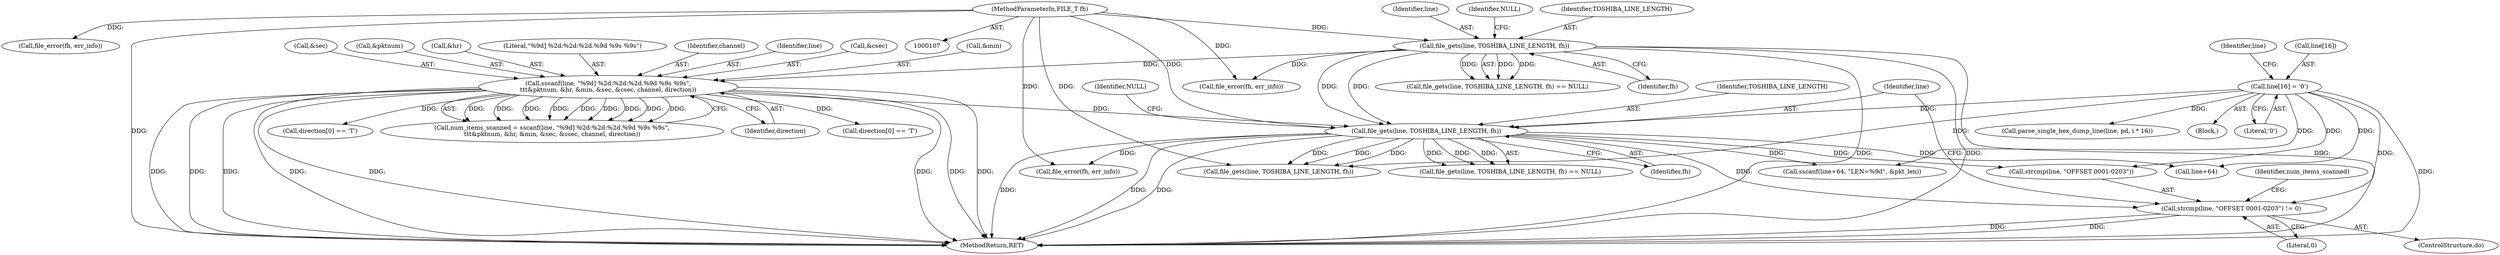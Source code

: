 digraph "0_wireshark_5efb45231671baa2db2011d8f67f9d6e72bc455b@API" {
"1000226" [label="(Call,strcmp(line, \"OFFSET 0001-0203\") != 0)"];
"1000221" [label="(Call,line[16] = '\0')"];
"1000197" [label="(Call,file_gets(line, TOSHIBA_LINE_LENGTH, fh))"];
"1000162" [label="(Call,sscanf(line, \"%9d] %2d:%2d:%2d.%9d %9s %9s\",\n\t\t\t&pktnum, &hr, &min, &sec, &csec, channel, direction))"];
"1000136" [label="(Call,file_gets(line, TOSHIBA_LINE_LENGTH, fh))"];
"1000108" [label="(MethodParameterIn,FILE_T fh)"];
"1000145" [label="(Call,file_error(fh, err_info))"];
"1000222" [label="(Call,line[16])"];
"1000206" [label="(Call,file_error(fh, err_info))"];
"1000420" [label="(Call,file_error(fh, err_info))"];
"1000221" [label="(Call,line[16] = '\0')"];
"1000162" [label="(Call,sscanf(line, \"%9d] %2d:%2d:%2d.%9d %9s %9s\",\n\t\t\t&pktnum, &hr, &min, &sec, &csec, channel, direction))"];
"1000137" [label="(Identifier,line)"];
"1000175" [label="(Identifier,channel)"];
"1000140" [label="(Identifier,NULL)"];
"1000233" [label="(Call,sscanf(line+64, \"LEN=%9d\", &pkt_len))"];
"1000163" [label="(Identifier,line)"];
"1000173" [label="(Call,&csec)"];
"1000228" [label="(Identifier,line)"];
"1000108" [label="(MethodParameterIn,FILE_T fh)"];
"1000171" [label="(Call,&sec)"];
"1000230" [label="(Literal,0)"];
"1000232" [label="(Identifier,num_items_scanned)"];
"1000227" [label="(Call,strcmp(line, \"OFFSET 0001-0203\"))"];
"1000201" [label="(Identifier,NULL)"];
"1000160" [label="(Call,num_items_scanned = sscanf(line, \"%9d] %2d:%2d:%2d.%9d %9s %9s\",\n\t\t\t&pktnum, &hr, &min, &sec, &csec, channel, direction))"];
"1000196" [label="(Call,file_gets(line, TOSHIBA_LINE_LENGTH, fh) == NULL)"];
"1000437" [label="(Call,parse_single_hex_dump_line(line, pd, i * 16))"];
"1000200" [label="(Identifier,fh)"];
"1000194" [label="(Block,)"];
"1000169" [label="(Call,&min)"];
"1000135" [label="(Call,file_gets(line, TOSHIBA_LINE_LENGTH, fh) == NULL)"];
"1000139" [label="(Identifier,fh)"];
"1000199" [label="(Identifier,TOSHIBA_LINE_LENGTH)"];
"1000136" [label="(Call,file_gets(line, TOSHIBA_LINE_LENGTH, fh))"];
"1000176" [label="(Identifier,direction)"];
"1000165" [label="(Call,&pktnum)"];
"1000352" [label="(Call,direction[0] == 'T')"];
"1000225" [label="(Literal,'\0')"];
"1000167" [label="(Call,&hr)"];
"1000457" [label="(MethodReturn,RET)"];
"1000164" [label="(Literal,\"%9d] %2d:%2d:%2d.%9d %9s %9s\")"];
"1000234" [label="(Call,line+64)"];
"1000198" [label="(Identifier,line)"];
"1000411" [label="(Call,file_gets(line, TOSHIBA_LINE_LENGTH, fh))"];
"1000138" [label="(Identifier,TOSHIBA_LINE_LENGTH)"];
"1000226" [label="(Call,strcmp(line, \"OFFSET 0001-0203\") != 0)"];
"1000197" [label="(Call,file_gets(line, TOSHIBA_LINE_LENGTH, fh))"];
"1000319" [label="(Call,direction[0] == 'T')"];
"1000193" [label="(ControlStructure,do)"];
"1000226" -> "1000193"  [label="AST: "];
"1000226" -> "1000230"  [label="CFG: "];
"1000227" -> "1000226"  [label="AST: "];
"1000230" -> "1000226"  [label="AST: "];
"1000198" -> "1000226"  [label="CFG: "];
"1000232" -> "1000226"  [label="CFG: "];
"1000226" -> "1000457"  [label="DDG: "];
"1000226" -> "1000457"  [label="DDG: "];
"1000221" -> "1000226"  [label="DDG: "];
"1000197" -> "1000226"  [label="DDG: "];
"1000221" -> "1000194"  [label="AST: "];
"1000221" -> "1000225"  [label="CFG: "];
"1000222" -> "1000221"  [label="AST: "];
"1000225" -> "1000221"  [label="AST: "];
"1000228" -> "1000221"  [label="CFG: "];
"1000221" -> "1000457"  [label="DDG: "];
"1000221" -> "1000197"  [label="DDG: "];
"1000221" -> "1000227"  [label="DDG: "];
"1000221" -> "1000233"  [label="DDG: "];
"1000221" -> "1000234"  [label="DDG: "];
"1000221" -> "1000411"  [label="DDG: "];
"1000221" -> "1000437"  [label="DDG: "];
"1000197" -> "1000196"  [label="AST: "];
"1000197" -> "1000200"  [label="CFG: "];
"1000198" -> "1000197"  [label="AST: "];
"1000199" -> "1000197"  [label="AST: "];
"1000200" -> "1000197"  [label="AST: "];
"1000201" -> "1000197"  [label="CFG: "];
"1000197" -> "1000457"  [label="DDG: "];
"1000197" -> "1000457"  [label="DDG: "];
"1000197" -> "1000457"  [label="DDG: "];
"1000197" -> "1000196"  [label="DDG: "];
"1000197" -> "1000196"  [label="DDG: "];
"1000197" -> "1000196"  [label="DDG: "];
"1000162" -> "1000197"  [label="DDG: "];
"1000136" -> "1000197"  [label="DDG: "];
"1000136" -> "1000197"  [label="DDG: "];
"1000108" -> "1000197"  [label="DDG: "];
"1000197" -> "1000206"  [label="DDG: "];
"1000197" -> "1000227"  [label="DDG: "];
"1000197" -> "1000233"  [label="DDG: "];
"1000197" -> "1000234"  [label="DDG: "];
"1000197" -> "1000411"  [label="DDG: "];
"1000197" -> "1000411"  [label="DDG: "];
"1000197" -> "1000411"  [label="DDG: "];
"1000162" -> "1000160"  [label="AST: "];
"1000162" -> "1000176"  [label="CFG: "];
"1000163" -> "1000162"  [label="AST: "];
"1000164" -> "1000162"  [label="AST: "];
"1000165" -> "1000162"  [label="AST: "];
"1000167" -> "1000162"  [label="AST: "];
"1000169" -> "1000162"  [label="AST: "];
"1000171" -> "1000162"  [label="AST: "];
"1000173" -> "1000162"  [label="AST: "];
"1000175" -> "1000162"  [label="AST: "];
"1000176" -> "1000162"  [label="AST: "];
"1000160" -> "1000162"  [label="CFG: "];
"1000162" -> "1000457"  [label="DDG: "];
"1000162" -> "1000457"  [label="DDG: "];
"1000162" -> "1000457"  [label="DDG: "];
"1000162" -> "1000457"  [label="DDG: "];
"1000162" -> "1000457"  [label="DDG: "];
"1000162" -> "1000457"  [label="DDG: "];
"1000162" -> "1000457"  [label="DDG: "];
"1000162" -> "1000457"  [label="DDG: "];
"1000162" -> "1000160"  [label="DDG: "];
"1000162" -> "1000160"  [label="DDG: "];
"1000162" -> "1000160"  [label="DDG: "];
"1000162" -> "1000160"  [label="DDG: "];
"1000162" -> "1000160"  [label="DDG: "];
"1000162" -> "1000160"  [label="DDG: "];
"1000162" -> "1000160"  [label="DDG: "];
"1000162" -> "1000160"  [label="DDG: "];
"1000162" -> "1000160"  [label="DDG: "];
"1000136" -> "1000162"  [label="DDG: "];
"1000162" -> "1000319"  [label="DDG: "];
"1000162" -> "1000352"  [label="DDG: "];
"1000136" -> "1000135"  [label="AST: "];
"1000136" -> "1000139"  [label="CFG: "];
"1000137" -> "1000136"  [label="AST: "];
"1000138" -> "1000136"  [label="AST: "];
"1000139" -> "1000136"  [label="AST: "];
"1000140" -> "1000136"  [label="CFG: "];
"1000136" -> "1000457"  [label="DDG: "];
"1000136" -> "1000457"  [label="DDG: "];
"1000136" -> "1000457"  [label="DDG: "];
"1000136" -> "1000135"  [label="DDG: "];
"1000136" -> "1000135"  [label="DDG: "];
"1000136" -> "1000135"  [label="DDG: "];
"1000108" -> "1000136"  [label="DDG: "];
"1000136" -> "1000145"  [label="DDG: "];
"1000108" -> "1000107"  [label="AST: "];
"1000108" -> "1000457"  [label="DDG: "];
"1000108" -> "1000145"  [label="DDG: "];
"1000108" -> "1000206"  [label="DDG: "];
"1000108" -> "1000411"  [label="DDG: "];
"1000108" -> "1000420"  [label="DDG: "];
}
